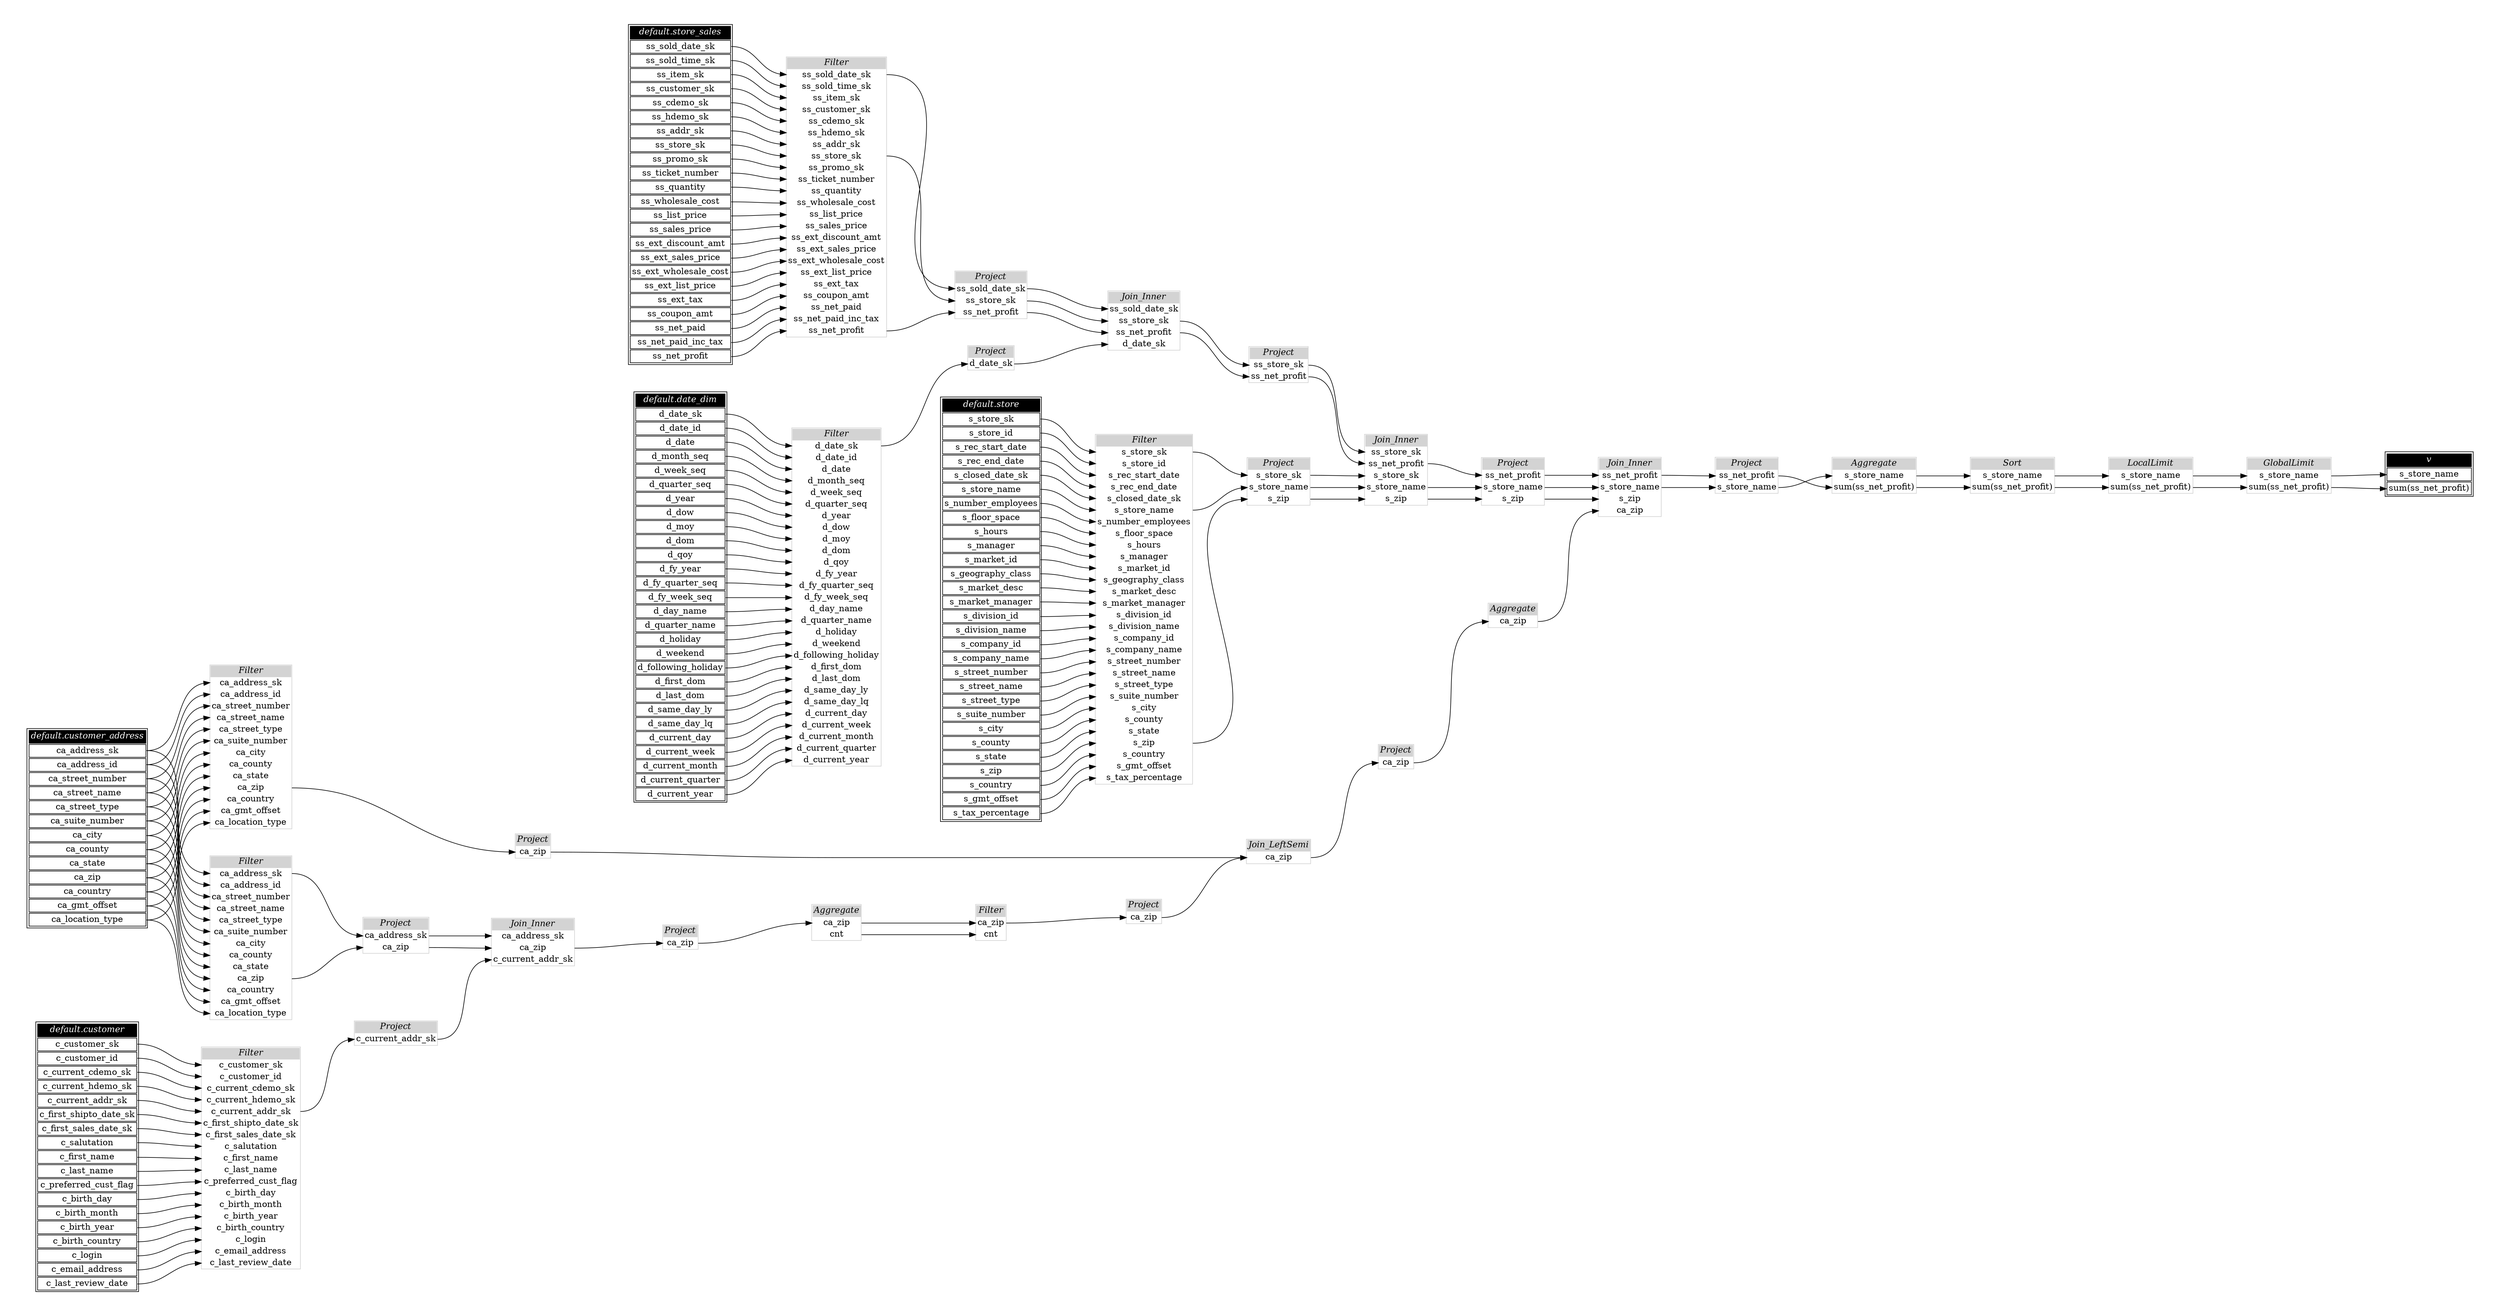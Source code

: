 // Automatically generated by TPCDSFlowTestSuite


digraph {
  graph [pad="0.5" nodesep="0.5" ranksep="1" fontname="Helvetica" rankdir=LR];
  node [shape=plaintext]

  
"Aggregate_09c3ffa" [label=<
<table color="lightgray" border="1" cellborder="0" cellspacing="0">
  <tr><td bgcolor="lightgray" port="nodeName"><i>Aggregate</i></td></tr>
  <tr><td port="0">s_store_name</td></tr>
<tr><td port="1">sum(ss_net_profit)</td></tr>
</table>>];
     

"Aggregate_34aa0c0" [label=<
<table color="lightgray" border="1" cellborder="0" cellspacing="0">
  <tr><td bgcolor="lightgray" port="nodeName"><i>Aggregate</i></td></tr>
  <tr><td port="0">ca_zip</td></tr>
<tr><td port="1">cnt</td></tr>
</table>>];
     

"Aggregate_8a1938d" [label=<
<table color="lightgray" border="1" cellborder="0" cellspacing="0">
  <tr><td bgcolor="lightgray" port="nodeName"><i>Aggregate</i></td></tr>
  <tr><td port="0">ca_zip</td></tr>
</table>>];
     

"Filter_28b12d3" [label=<
<table color="lightgray" border="1" cellborder="0" cellspacing="0">
  <tr><td bgcolor="lightgray" port="nodeName"><i>Filter</i></td></tr>
  <tr><td port="0">c_customer_sk</td></tr>
<tr><td port="1">c_customer_id</td></tr>
<tr><td port="2">c_current_cdemo_sk</td></tr>
<tr><td port="3">c_current_hdemo_sk</td></tr>
<tr><td port="4">c_current_addr_sk</td></tr>
<tr><td port="5">c_first_shipto_date_sk</td></tr>
<tr><td port="6">c_first_sales_date_sk</td></tr>
<tr><td port="7">c_salutation</td></tr>
<tr><td port="8">c_first_name</td></tr>
<tr><td port="9">c_last_name</td></tr>
<tr><td port="10">c_preferred_cust_flag</td></tr>
<tr><td port="11">c_birth_day</td></tr>
<tr><td port="12">c_birth_month</td></tr>
<tr><td port="13">c_birth_year</td></tr>
<tr><td port="14">c_birth_country</td></tr>
<tr><td port="15">c_login</td></tr>
<tr><td port="16">c_email_address</td></tr>
<tr><td port="17">c_last_review_date</td></tr>
</table>>];
     

"Filter_925fd59" [label=<
<table color="lightgray" border="1" cellborder="0" cellspacing="0">
  <tr><td bgcolor="lightgray" port="nodeName"><i>Filter</i></td></tr>
  <tr><td port="0">s_store_sk</td></tr>
<tr><td port="1">s_store_id</td></tr>
<tr><td port="2">s_rec_start_date</td></tr>
<tr><td port="3">s_rec_end_date</td></tr>
<tr><td port="4">s_closed_date_sk</td></tr>
<tr><td port="5">s_store_name</td></tr>
<tr><td port="6">s_number_employees</td></tr>
<tr><td port="7">s_floor_space</td></tr>
<tr><td port="8">s_hours</td></tr>
<tr><td port="9">s_manager</td></tr>
<tr><td port="10">s_market_id</td></tr>
<tr><td port="11">s_geography_class</td></tr>
<tr><td port="12">s_market_desc</td></tr>
<tr><td port="13">s_market_manager</td></tr>
<tr><td port="14">s_division_id</td></tr>
<tr><td port="15">s_division_name</td></tr>
<tr><td port="16">s_company_id</td></tr>
<tr><td port="17">s_company_name</td></tr>
<tr><td port="18">s_street_number</td></tr>
<tr><td port="19">s_street_name</td></tr>
<tr><td port="20">s_street_type</td></tr>
<tr><td port="21">s_suite_number</td></tr>
<tr><td port="22">s_city</td></tr>
<tr><td port="23">s_county</td></tr>
<tr><td port="24">s_state</td></tr>
<tr><td port="25">s_zip</td></tr>
<tr><td port="26">s_country</td></tr>
<tr><td port="27">s_gmt_offset</td></tr>
<tr><td port="28">s_tax_percentage</td></tr>
</table>>];
     

"Filter_967474b" [label=<
<table color="lightgray" border="1" cellborder="0" cellspacing="0">
  <tr><td bgcolor="lightgray" port="nodeName"><i>Filter</i></td></tr>
  <tr><td port="0">ss_sold_date_sk</td></tr>
<tr><td port="1">ss_sold_time_sk</td></tr>
<tr><td port="2">ss_item_sk</td></tr>
<tr><td port="3">ss_customer_sk</td></tr>
<tr><td port="4">ss_cdemo_sk</td></tr>
<tr><td port="5">ss_hdemo_sk</td></tr>
<tr><td port="6">ss_addr_sk</td></tr>
<tr><td port="7">ss_store_sk</td></tr>
<tr><td port="8">ss_promo_sk</td></tr>
<tr><td port="9">ss_ticket_number</td></tr>
<tr><td port="10">ss_quantity</td></tr>
<tr><td port="11">ss_wholesale_cost</td></tr>
<tr><td port="12">ss_list_price</td></tr>
<tr><td port="13">ss_sales_price</td></tr>
<tr><td port="14">ss_ext_discount_amt</td></tr>
<tr><td port="15">ss_ext_sales_price</td></tr>
<tr><td port="16">ss_ext_wholesale_cost</td></tr>
<tr><td port="17">ss_ext_list_price</td></tr>
<tr><td port="18">ss_ext_tax</td></tr>
<tr><td port="19">ss_coupon_amt</td></tr>
<tr><td port="20">ss_net_paid</td></tr>
<tr><td port="21">ss_net_paid_inc_tax</td></tr>
<tr><td port="22">ss_net_profit</td></tr>
</table>>];
     

"Filter_a33151d" [label=<
<table color="lightgray" border="1" cellborder="0" cellspacing="0">
  <tr><td bgcolor="lightgray" port="nodeName"><i>Filter</i></td></tr>
  <tr><td port="0">d_date_sk</td></tr>
<tr><td port="1">d_date_id</td></tr>
<tr><td port="2">d_date</td></tr>
<tr><td port="3">d_month_seq</td></tr>
<tr><td port="4">d_week_seq</td></tr>
<tr><td port="5">d_quarter_seq</td></tr>
<tr><td port="6">d_year</td></tr>
<tr><td port="7">d_dow</td></tr>
<tr><td port="8">d_moy</td></tr>
<tr><td port="9">d_dom</td></tr>
<tr><td port="10">d_qoy</td></tr>
<tr><td port="11">d_fy_year</td></tr>
<tr><td port="12">d_fy_quarter_seq</td></tr>
<tr><td port="13">d_fy_week_seq</td></tr>
<tr><td port="14">d_day_name</td></tr>
<tr><td port="15">d_quarter_name</td></tr>
<tr><td port="16">d_holiday</td></tr>
<tr><td port="17">d_weekend</td></tr>
<tr><td port="18">d_following_holiday</td></tr>
<tr><td port="19">d_first_dom</td></tr>
<tr><td port="20">d_last_dom</td></tr>
<tr><td port="21">d_same_day_ly</td></tr>
<tr><td port="22">d_same_day_lq</td></tr>
<tr><td port="23">d_current_day</td></tr>
<tr><td port="24">d_current_week</td></tr>
<tr><td port="25">d_current_month</td></tr>
<tr><td port="26">d_current_quarter</td></tr>
<tr><td port="27">d_current_year</td></tr>
</table>>];
     

"Filter_c33a857" [label=<
<table color="lightgray" border="1" cellborder="0" cellspacing="0">
  <tr><td bgcolor="lightgray" port="nodeName"><i>Filter</i></td></tr>
  <tr><td port="0">ca_zip</td></tr>
<tr><td port="1">cnt</td></tr>
</table>>];
     

"Filter_d5523b7" [label=<
<table color="lightgray" border="1" cellborder="0" cellspacing="0">
  <tr><td bgcolor="lightgray" port="nodeName"><i>Filter</i></td></tr>
  <tr><td port="0">ca_address_sk</td></tr>
<tr><td port="1">ca_address_id</td></tr>
<tr><td port="2">ca_street_number</td></tr>
<tr><td port="3">ca_street_name</td></tr>
<tr><td port="4">ca_street_type</td></tr>
<tr><td port="5">ca_suite_number</td></tr>
<tr><td port="6">ca_city</td></tr>
<tr><td port="7">ca_county</td></tr>
<tr><td port="8">ca_state</td></tr>
<tr><td port="9">ca_zip</td></tr>
<tr><td port="10">ca_country</td></tr>
<tr><td port="11">ca_gmt_offset</td></tr>
<tr><td port="12">ca_location_type</td></tr>
</table>>];
     

"Filter_e2578a9" [label=<
<table color="lightgray" border="1" cellborder="0" cellspacing="0">
  <tr><td bgcolor="lightgray" port="nodeName"><i>Filter</i></td></tr>
  <tr><td port="0">ca_address_sk</td></tr>
<tr><td port="1">ca_address_id</td></tr>
<tr><td port="2">ca_street_number</td></tr>
<tr><td port="3">ca_street_name</td></tr>
<tr><td port="4">ca_street_type</td></tr>
<tr><td port="5">ca_suite_number</td></tr>
<tr><td port="6">ca_city</td></tr>
<tr><td port="7">ca_county</td></tr>
<tr><td port="8">ca_state</td></tr>
<tr><td port="9">ca_zip</td></tr>
<tr><td port="10">ca_country</td></tr>
<tr><td port="11">ca_gmt_offset</td></tr>
<tr><td port="12">ca_location_type</td></tr>
</table>>];
     

"GlobalLimit_702a7e2" [label=<
<table color="lightgray" border="1" cellborder="0" cellspacing="0">
  <tr><td bgcolor="lightgray" port="nodeName"><i>GlobalLimit</i></td></tr>
  <tr><td port="0">s_store_name</td></tr>
<tr><td port="1">sum(ss_net_profit)</td></tr>
</table>>];
     

"Join_Inner_23a0d0b" [label=<
<table color="lightgray" border="1" cellborder="0" cellspacing="0">
  <tr><td bgcolor="lightgray" port="nodeName"><i>Join_Inner</i></td></tr>
  <tr><td port="0">ss_sold_date_sk</td></tr>
<tr><td port="1">ss_store_sk</td></tr>
<tr><td port="2">ss_net_profit</td></tr>
<tr><td port="3">d_date_sk</td></tr>
</table>>];
     

"Join_Inner_68fb4ce" [label=<
<table color="lightgray" border="1" cellborder="0" cellspacing="0">
  <tr><td bgcolor="lightgray" port="nodeName"><i>Join_Inner</i></td></tr>
  <tr><td port="0">ca_address_sk</td></tr>
<tr><td port="1">ca_zip</td></tr>
<tr><td port="2">c_current_addr_sk</td></tr>
</table>>];
     

"Join_Inner_cd0ff80" [label=<
<table color="lightgray" border="1" cellborder="0" cellspacing="0">
  <tr><td bgcolor="lightgray" port="nodeName"><i>Join_Inner</i></td></tr>
  <tr><td port="0">ss_store_sk</td></tr>
<tr><td port="1">ss_net_profit</td></tr>
<tr><td port="2">s_store_sk</td></tr>
<tr><td port="3">s_store_name</td></tr>
<tr><td port="4">s_zip</td></tr>
</table>>];
     

"Join_Inner_fb6b5fe" [label=<
<table color="lightgray" border="1" cellborder="0" cellspacing="0">
  <tr><td bgcolor="lightgray" port="nodeName"><i>Join_Inner</i></td></tr>
  <tr><td port="0">ss_net_profit</td></tr>
<tr><td port="1">s_store_name</td></tr>
<tr><td port="2">s_zip</td></tr>
<tr><td port="3">ca_zip</td></tr>
</table>>];
     

"Join_LeftSemi_36f2548" [label=<
<table color="lightgray" border="1" cellborder="0" cellspacing="0">
  <tr><td bgcolor="lightgray" port="nodeName"><i>Join_LeftSemi</i></td></tr>
  <tr><td port="0">ca_zip</td></tr>
</table>>];
     

"LocalLimit_79928cd" [label=<
<table color="lightgray" border="1" cellborder="0" cellspacing="0">
  <tr><td bgcolor="lightgray" port="nodeName"><i>LocalLimit</i></td></tr>
  <tr><td port="0">s_store_name</td></tr>
<tr><td port="1">sum(ss_net_profit)</td></tr>
</table>>];
     

"Project_077c5ec" [label=<
<table color="lightgray" border="1" cellborder="0" cellspacing="0">
  <tr><td bgcolor="lightgray" port="nodeName"><i>Project</i></td></tr>
  <tr><td port="0">ss_net_profit</td></tr>
<tr><td port="1">s_store_name</td></tr>
</table>>];
     

"Project_12803e7" [label=<
<table color="lightgray" border="1" cellborder="0" cellspacing="0">
  <tr><td bgcolor="lightgray" port="nodeName"><i>Project</i></td></tr>
  <tr><td port="0">ss_net_profit</td></tr>
<tr><td port="1">s_store_name</td></tr>
<tr><td port="2">s_zip</td></tr>
</table>>];
     

"Project_26824b2" [label=<
<table color="lightgray" border="1" cellborder="0" cellspacing="0">
  <tr><td bgcolor="lightgray" port="nodeName"><i>Project</i></td></tr>
  <tr><td port="0">c_current_addr_sk</td></tr>
</table>>];
     

"Project_5b5cec2" [label=<
<table color="lightgray" border="1" cellborder="0" cellspacing="0">
  <tr><td bgcolor="lightgray" port="nodeName"><i>Project</i></td></tr>
  <tr><td port="0">ca_zip</td></tr>
</table>>];
     

"Project_6b4b455" [label=<
<table color="lightgray" border="1" cellborder="0" cellspacing="0">
  <tr><td bgcolor="lightgray" port="nodeName"><i>Project</i></td></tr>
  <tr><td port="0">ca_address_sk</td></tr>
<tr><td port="1">ca_zip</td></tr>
</table>>];
     

"Project_90e105c" [label=<
<table color="lightgray" border="1" cellborder="0" cellspacing="0">
  <tr><td bgcolor="lightgray" port="nodeName"><i>Project</i></td></tr>
  <tr><td port="0">s_store_sk</td></tr>
<tr><td port="1">s_store_name</td></tr>
<tr><td port="2">s_zip</td></tr>
</table>>];
     

"Project_a8a2d6a" [label=<
<table color="lightgray" border="1" cellborder="0" cellspacing="0">
  <tr><td bgcolor="lightgray" port="nodeName"><i>Project</i></td></tr>
  <tr><td port="0">ca_zip</td></tr>
</table>>];
     

"Project_b22217d" [label=<
<table color="lightgray" border="1" cellborder="0" cellspacing="0">
  <tr><td bgcolor="lightgray" port="nodeName"><i>Project</i></td></tr>
  <tr><td port="0">ss_sold_date_sk</td></tr>
<tr><td port="1">ss_store_sk</td></tr>
<tr><td port="2">ss_net_profit</td></tr>
</table>>];
     

"Project_b7d0992" [label=<
<table color="lightgray" border="1" cellborder="0" cellspacing="0">
  <tr><td bgcolor="lightgray" port="nodeName"><i>Project</i></td></tr>
  <tr><td port="0">ss_store_sk</td></tr>
<tr><td port="1">ss_net_profit</td></tr>
</table>>];
     

"Project_c85cfb3" [label=<
<table color="lightgray" border="1" cellborder="0" cellspacing="0">
  <tr><td bgcolor="lightgray" port="nodeName"><i>Project</i></td></tr>
  <tr><td port="0">d_date_sk</td></tr>
</table>>];
     

"Project_caa9944" [label=<
<table color="lightgray" border="1" cellborder="0" cellspacing="0">
  <tr><td bgcolor="lightgray" port="nodeName"><i>Project</i></td></tr>
  <tr><td port="0">ca_zip</td></tr>
</table>>];
     

"Project_ce97bb6" [label=<
<table color="lightgray" border="1" cellborder="0" cellspacing="0">
  <tr><td bgcolor="lightgray" port="nodeName"><i>Project</i></td></tr>
  <tr><td port="0">ca_zip</td></tr>
</table>>];
     

"Sort_319de24" [label=<
<table color="lightgray" border="1" cellborder="0" cellspacing="0">
  <tr><td bgcolor="lightgray" port="nodeName"><i>Sort</i></td></tr>
  <tr><td port="0">s_store_name</td></tr>
<tr><td port="1">sum(ss_net_profit)</td></tr>
</table>>];
     

"default.customer" [color="black" label=<
<table>
  <tr><td bgcolor="black" port="nodeName"><i><font color="white">default.customer</font></i></td></tr>
  <tr><td port="0">c_customer_sk</td></tr>
<tr><td port="1">c_customer_id</td></tr>
<tr><td port="2">c_current_cdemo_sk</td></tr>
<tr><td port="3">c_current_hdemo_sk</td></tr>
<tr><td port="4">c_current_addr_sk</td></tr>
<tr><td port="5">c_first_shipto_date_sk</td></tr>
<tr><td port="6">c_first_sales_date_sk</td></tr>
<tr><td port="7">c_salutation</td></tr>
<tr><td port="8">c_first_name</td></tr>
<tr><td port="9">c_last_name</td></tr>
<tr><td port="10">c_preferred_cust_flag</td></tr>
<tr><td port="11">c_birth_day</td></tr>
<tr><td port="12">c_birth_month</td></tr>
<tr><td port="13">c_birth_year</td></tr>
<tr><td port="14">c_birth_country</td></tr>
<tr><td port="15">c_login</td></tr>
<tr><td port="16">c_email_address</td></tr>
<tr><td port="17">c_last_review_date</td></tr>
</table>>];
     

"default.customer_address" [color="black" label=<
<table>
  <tr><td bgcolor="black" port="nodeName"><i><font color="white">default.customer_address</font></i></td></tr>
  <tr><td port="0">ca_address_sk</td></tr>
<tr><td port="1">ca_address_id</td></tr>
<tr><td port="2">ca_street_number</td></tr>
<tr><td port="3">ca_street_name</td></tr>
<tr><td port="4">ca_street_type</td></tr>
<tr><td port="5">ca_suite_number</td></tr>
<tr><td port="6">ca_city</td></tr>
<tr><td port="7">ca_county</td></tr>
<tr><td port="8">ca_state</td></tr>
<tr><td port="9">ca_zip</td></tr>
<tr><td port="10">ca_country</td></tr>
<tr><td port="11">ca_gmt_offset</td></tr>
<tr><td port="12">ca_location_type</td></tr>
</table>>];
     

"default.date_dim" [color="black" label=<
<table>
  <tr><td bgcolor="black" port="nodeName"><i><font color="white">default.date_dim</font></i></td></tr>
  <tr><td port="0">d_date_sk</td></tr>
<tr><td port="1">d_date_id</td></tr>
<tr><td port="2">d_date</td></tr>
<tr><td port="3">d_month_seq</td></tr>
<tr><td port="4">d_week_seq</td></tr>
<tr><td port="5">d_quarter_seq</td></tr>
<tr><td port="6">d_year</td></tr>
<tr><td port="7">d_dow</td></tr>
<tr><td port="8">d_moy</td></tr>
<tr><td port="9">d_dom</td></tr>
<tr><td port="10">d_qoy</td></tr>
<tr><td port="11">d_fy_year</td></tr>
<tr><td port="12">d_fy_quarter_seq</td></tr>
<tr><td port="13">d_fy_week_seq</td></tr>
<tr><td port="14">d_day_name</td></tr>
<tr><td port="15">d_quarter_name</td></tr>
<tr><td port="16">d_holiday</td></tr>
<tr><td port="17">d_weekend</td></tr>
<tr><td port="18">d_following_holiday</td></tr>
<tr><td port="19">d_first_dom</td></tr>
<tr><td port="20">d_last_dom</td></tr>
<tr><td port="21">d_same_day_ly</td></tr>
<tr><td port="22">d_same_day_lq</td></tr>
<tr><td port="23">d_current_day</td></tr>
<tr><td port="24">d_current_week</td></tr>
<tr><td port="25">d_current_month</td></tr>
<tr><td port="26">d_current_quarter</td></tr>
<tr><td port="27">d_current_year</td></tr>
</table>>];
     

"default.store" [color="black" label=<
<table>
  <tr><td bgcolor="black" port="nodeName"><i><font color="white">default.store</font></i></td></tr>
  <tr><td port="0">s_store_sk</td></tr>
<tr><td port="1">s_store_id</td></tr>
<tr><td port="2">s_rec_start_date</td></tr>
<tr><td port="3">s_rec_end_date</td></tr>
<tr><td port="4">s_closed_date_sk</td></tr>
<tr><td port="5">s_store_name</td></tr>
<tr><td port="6">s_number_employees</td></tr>
<tr><td port="7">s_floor_space</td></tr>
<tr><td port="8">s_hours</td></tr>
<tr><td port="9">s_manager</td></tr>
<tr><td port="10">s_market_id</td></tr>
<tr><td port="11">s_geography_class</td></tr>
<tr><td port="12">s_market_desc</td></tr>
<tr><td port="13">s_market_manager</td></tr>
<tr><td port="14">s_division_id</td></tr>
<tr><td port="15">s_division_name</td></tr>
<tr><td port="16">s_company_id</td></tr>
<tr><td port="17">s_company_name</td></tr>
<tr><td port="18">s_street_number</td></tr>
<tr><td port="19">s_street_name</td></tr>
<tr><td port="20">s_street_type</td></tr>
<tr><td port="21">s_suite_number</td></tr>
<tr><td port="22">s_city</td></tr>
<tr><td port="23">s_county</td></tr>
<tr><td port="24">s_state</td></tr>
<tr><td port="25">s_zip</td></tr>
<tr><td port="26">s_country</td></tr>
<tr><td port="27">s_gmt_offset</td></tr>
<tr><td port="28">s_tax_percentage</td></tr>
</table>>];
     

"default.store_sales" [color="black" label=<
<table>
  <tr><td bgcolor="black" port="nodeName"><i><font color="white">default.store_sales</font></i></td></tr>
  <tr><td port="0">ss_sold_date_sk</td></tr>
<tr><td port="1">ss_sold_time_sk</td></tr>
<tr><td port="2">ss_item_sk</td></tr>
<tr><td port="3">ss_customer_sk</td></tr>
<tr><td port="4">ss_cdemo_sk</td></tr>
<tr><td port="5">ss_hdemo_sk</td></tr>
<tr><td port="6">ss_addr_sk</td></tr>
<tr><td port="7">ss_store_sk</td></tr>
<tr><td port="8">ss_promo_sk</td></tr>
<tr><td port="9">ss_ticket_number</td></tr>
<tr><td port="10">ss_quantity</td></tr>
<tr><td port="11">ss_wholesale_cost</td></tr>
<tr><td port="12">ss_list_price</td></tr>
<tr><td port="13">ss_sales_price</td></tr>
<tr><td port="14">ss_ext_discount_amt</td></tr>
<tr><td port="15">ss_ext_sales_price</td></tr>
<tr><td port="16">ss_ext_wholesale_cost</td></tr>
<tr><td port="17">ss_ext_list_price</td></tr>
<tr><td port="18">ss_ext_tax</td></tr>
<tr><td port="19">ss_coupon_amt</td></tr>
<tr><td port="20">ss_net_paid</td></tr>
<tr><td port="21">ss_net_paid_inc_tax</td></tr>
<tr><td port="22">ss_net_profit</td></tr>
</table>>];
     

"v" [color="black" label=<
<table>
  <tr><td bgcolor="black" port="nodeName"><i><font color="white">v</font></i></td></tr>
  <tr><td port="0">s_store_name</td></tr>
<tr><td port="1">sum(ss_net_profit)</td></tr>
</table>>];
     
  "Aggregate_09c3ffa":0 -> "Sort_319de24":0;
"Aggregate_09c3ffa":1 -> "Sort_319de24":1;
"Aggregate_34aa0c0":0 -> "Filter_c33a857":0;
"Aggregate_34aa0c0":1 -> "Filter_c33a857":1;
"Aggregate_8a1938d":0 -> "Join_Inner_fb6b5fe":3;
"Filter_28b12d3":4 -> "Project_26824b2":0;
"Filter_925fd59":0 -> "Project_90e105c":0;
"Filter_925fd59":25 -> "Project_90e105c":2;
"Filter_925fd59":5 -> "Project_90e105c":1;
"Filter_967474b":0 -> "Project_b22217d":0;
"Filter_967474b":22 -> "Project_b22217d":2;
"Filter_967474b":7 -> "Project_b22217d":1;
"Filter_a33151d":0 -> "Project_c85cfb3":0;
"Filter_c33a857":0 -> "Project_caa9944":0;
"Filter_d5523b7":0 -> "Project_6b4b455":0;
"Filter_d5523b7":9 -> "Project_6b4b455":1;
"Filter_e2578a9":9 -> "Project_a8a2d6a":0;
"GlobalLimit_702a7e2":0 -> "v":0;
"GlobalLimit_702a7e2":1 -> "v":1;
"Join_Inner_23a0d0b":1 -> "Project_b7d0992":0;
"Join_Inner_23a0d0b":2 -> "Project_b7d0992":1;
"Join_Inner_68fb4ce":1 -> "Project_5b5cec2":0;
"Join_Inner_cd0ff80":1 -> "Project_12803e7":0;
"Join_Inner_cd0ff80":3 -> "Project_12803e7":1;
"Join_Inner_cd0ff80":4 -> "Project_12803e7":2;
"Join_Inner_fb6b5fe":0 -> "Project_077c5ec":0;
"Join_Inner_fb6b5fe":1 -> "Project_077c5ec":1;
"Join_LeftSemi_36f2548":0 -> "Project_ce97bb6":0;
"LocalLimit_79928cd":0 -> "GlobalLimit_702a7e2":0;
"LocalLimit_79928cd":1 -> "GlobalLimit_702a7e2":1;
"Project_077c5ec":0 -> "Aggregate_09c3ffa":1;
"Project_077c5ec":1 -> "Aggregate_09c3ffa":0;
"Project_12803e7":0 -> "Join_Inner_fb6b5fe":0;
"Project_12803e7":1 -> "Join_Inner_fb6b5fe":1;
"Project_12803e7":2 -> "Join_Inner_fb6b5fe":2;
"Project_26824b2":0 -> "Join_Inner_68fb4ce":2;
"Project_5b5cec2":0 -> "Aggregate_34aa0c0":0;
"Project_6b4b455":0 -> "Join_Inner_68fb4ce":0;
"Project_6b4b455":1 -> "Join_Inner_68fb4ce":1;
"Project_90e105c":0 -> "Join_Inner_cd0ff80":2;
"Project_90e105c":1 -> "Join_Inner_cd0ff80":3;
"Project_90e105c":2 -> "Join_Inner_cd0ff80":4;
"Project_a8a2d6a":0 -> "Join_LeftSemi_36f2548":0;
"Project_b22217d":0 -> "Join_Inner_23a0d0b":0;
"Project_b22217d":1 -> "Join_Inner_23a0d0b":1;
"Project_b22217d":2 -> "Join_Inner_23a0d0b":2;
"Project_b7d0992":0 -> "Join_Inner_cd0ff80":0;
"Project_b7d0992":1 -> "Join_Inner_cd0ff80":1;
"Project_c85cfb3":0 -> "Join_Inner_23a0d0b":3;
"Project_caa9944":0 -> "Join_LeftSemi_36f2548":0;
"Project_ce97bb6":0 -> "Aggregate_8a1938d":0;
"Sort_319de24":0 -> "LocalLimit_79928cd":0;
"Sort_319de24":1 -> "LocalLimit_79928cd":1;
"default.customer":0 -> "Filter_28b12d3":0;
"default.customer":1 -> "Filter_28b12d3":1;
"default.customer":10 -> "Filter_28b12d3":10;
"default.customer":11 -> "Filter_28b12d3":11;
"default.customer":12 -> "Filter_28b12d3":12;
"default.customer":13 -> "Filter_28b12d3":13;
"default.customer":14 -> "Filter_28b12d3":14;
"default.customer":15 -> "Filter_28b12d3":15;
"default.customer":16 -> "Filter_28b12d3":16;
"default.customer":17 -> "Filter_28b12d3":17;
"default.customer":2 -> "Filter_28b12d3":2;
"default.customer":3 -> "Filter_28b12d3":3;
"default.customer":4 -> "Filter_28b12d3":4;
"default.customer":5 -> "Filter_28b12d3":5;
"default.customer":6 -> "Filter_28b12d3":6;
"default.customer":7 -> "Filter_28b12d3":7;
"default.customer":8 -> "Filter_28b12d3":8;
"default.customer":9 -> "Filter_28b12d3":9;
"default.customer_address":0 -> "Filter_d5523b7":0;
"default.customer_address":0 -> "Filter_e2578a9":0;
"default.customer_address":1 -> "Filter_d5523b7":1;
"default.customer_address":1 -> "Filter_e2578a9":1;
"default.customer_address":10 -> "Filter_d5523b7":10;
"default.customer_address":10 -> "Filter_e2578a9":10;
"default.customer_address":11 -> "Filter_d5523b7":11;
"default.customer_address":11 -> "Filter_e2578a9":11;
"default.customer_address":12 -> "Filter_d5523b7":12;
"default.customer_address":12 -> "Filter_e2578a9":12;
"default.customer_address":2 -> "Filter_d5523b7":2;
"default.customer_address":2 -> "Filter_e2578a9":2;
"default.customer_address":3 -> "Filter_d5523b7":3;
"default.customer_address":3 -> "Filter_e2578a9":3;
"default.customer_address":4 -> "Filter_d5523b7":4;
"default.customer_address":4 -> "Filter_e2578a9":4;
"default.customer_address":5 -> "Filter_d5523b7":5;
"default.customer_address":5 -> "Filter_e2578a9":5;
"default.customer_address":6 -> "Filter_d5523b7":6;
"default.customer_address":6 -> "Filter_e2578a9":6;
"default.customer_address":7 -> "Filter_d5523b7":7;
"default.customer_address":7 -> "Filter_e2578a9":7;
"default.customer_address":8 -> "Filter_d5523b7":8;
"default.customer_address":8 -> "Filter_e2578a9":8;
"default.customer_address":9 -> "Filter_d5523b7":9;
"default.customer_address":9 -> "Filter_e2578a9":9;
"default.date_dim":0 -> "Filter_a33151d":0;
"default.date_dim":1 -> "Filter_a33151d":1;
"default.date_dim":10 -> "Filter_a33151d":10;
"default.date_dim":11 -> "Filter_a33151d":11;
"default.date_dim":12 -> "Filter_a33151d":12;
"default.date_dim":13 -> "Filter_a33151d":13;
"default.date_dim":14 -> "Filter_a33151d":14;
"default.date_dim":15 -> "Filter_a33151d":15;
"default.date_dim":16 -> "Filter_a33151d":16;
"default.date_dim":17 -> "Filter_a33151d":17;
"default.date_dim":18 -> "Filter_a33151d":18;
"default.date_dim":19 -> "Filter_a33151d":19;
"default.date_dim":2 -> "Filter_a33151d":2;
"default.date_dim":20 -> "Filter_a33151d":20;
"default.date_dim":21 -> "Filter_a33151d":21;
"default.date_dim":22 -> "Filter_a33151d":22;
"default.date_dim":23 -> "Filter_a33151d":23;
"default.date_dim":24 -> "Filter_a33151d":24;
"default.date_dim":25 -> "Filter_a33151d":25;
"default.date_dim":26 -> "Filter_a33151d":26;
"default.date_dim":27 -> "Filter_a33151d":27;
"default.date_dim":3 -> "Filter_a33151d":3;
"default.date_dim":4 -> "Filter_a33151d":4;
"default.date_dim":5 -> "Filter_a33151d":5;
"default.date_dim":6 -> "Filter_a33151d":6;
"default.date_dim":7 -> "Filter_a33151d":7;
"default.date_dim":8 -> "Filter_a33151d":8;
"default.date_dim":9 -> "Filter_a33151d":9;
"default.store":0 -> "Filter_925fd59":0;
"default.store":1 -> "Filter_925fd59":1;
"default.store":10 -> "Filter_925fd59":10;
"default.store":11 -> "Filter_925fd59":11;
"default.store":12 -> "Filter_925fd59":12;
"default.store":13 -> "Filter_925fd59":13;
"default.store":14 -> "Filter_925fd59":14;
"default.store":15 -> "Filter_925fd59":15;
"default.store":16 -> "Filter_925fd59":16;
"default.store":17 -> "Filter_925fd59":17;
"default.store":18 -> "Filter_925fd59":18;
"default.store":19 -> "Filter_925fd59":19;
"default.store":2 -> "Filter_925fd59":2;
"default.store":20 -> "Filter_925fd59":20;
"default.store":21 -> "Filter_925fd59":21;
"default.store":22 -> "Filter_925fd59":22;
"default.store":23 -> "Filter_925fd59":23;
"default.store":24 -> "Filter_925fd59":24;
"default.store":25 -> "Filter_925fd59":25;
"default.store":26 -> "Filter_925fd59":26;
"default.store":27 -> "Filter_925fd59":27;
"default.store":28 -> "Filter_925fd59":28;
"default.store":3 -> "Filter_925fd59":3;
"default.store":4 -> "Filter_925fd59":4;
"default.store":5 -> "Filter_925fd59":5;
"default.store":6 -> "Filter_925fd59":6;
"default.store":7 -> "Filter_925fd59":7;
"default.store":8 -> "Filter_925fd59":8;
"default.store":9 -> "Filter_925fd59":9;
"default.store_sales":0 -> "Filter_967474b":0;
"default.store_sales":1 -> "Filter_967474b":1;
"default.store_sales":10 -> "Filter_967474b":10;
"default.store_sales":11 -> "Filter_967474b":11;
"default.store_sales":12 -> "Filter_967474b":12;
"default.store_sales":13 -> "Filter_967474b":13;
"default.store_sales":14 -> "Filter_967474b":14;
"default.store_sales":15 -> "Filter_967474b":15;
"default.store_sales":16 -> "Filter_967474b":16;
"default.store_sales":17 -> "Filter_967474b":17;
"default.store_sales":18 -> "Filter_967474b":18;
"default.store_sales":19 -> "Filter_967474b":19;
"default.store_sales":2 -> "Filter_967474b":2;
"default.store_sales":20 -> "Filter_967474b":20;
"default.store_sales":21 -> "Filter_967474b":21;
"default.store_sales":22 -> "Filter_967474b":22;
"default.store_sales":3 -> "Filter_967474b":3;
"default.store_sales":4 -> "Filter_967474b":4;
"default.store_sales":5 -> "Filter_967474b":5;
"default.store_sales":6 -> "Filter_967474b":6;
"default.store_sales":7 -> "Filter_967474b":7;
"default.store_sales":8 -> "Filter_967474b":8;
"default.store_sales":9 -> "Filter_967474b":9;
}
       
